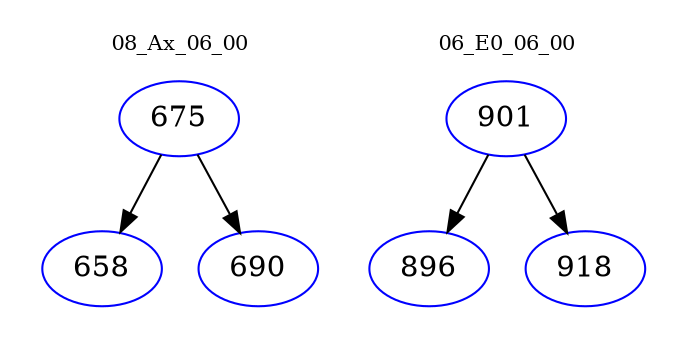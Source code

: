 digraph{
subgraph cluster_0 {
color = white
label = "08_Ax_06_00";
fontsize=10;
T0_675 [label="675", color="blue"]
T0_675 -> T0_658 [color="black"]
T0_658 [label="658", color="blue"]
T0_675 -> T0_690 [color="black"]
T0_690 [label="690", color="blue"]
}
subgraph cluster_1 {
color = white
label = "06_E0_06_00";
fontsize=10;
T1_901 [label="901", color="blue"]
T1_901 -> T1_896 [color="black"]
T1_896 [label="896", color="blue"]
T1_901 -> T1_918 [color="black"]
T1_918 [label="918", color="blue"]
}
}
